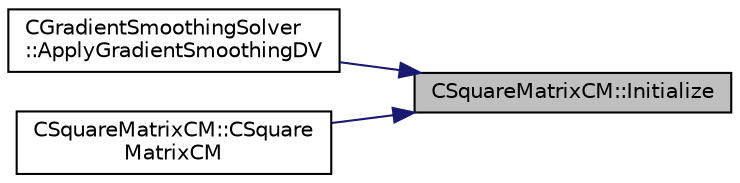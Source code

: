 digraph "CSquareMatrixCM::Initialize"
{
 // LATEX_PDF_SIZE
  edge [fontname="Helvetica",fontsize="10",labelfontname="Helvetica",labelfontsize="10"];
  node [fontname="Helvetica",fontsize="10",shape=record];
  rankdir="RL";
  Node1 [label="CSquareMatrixCM::Initialize",height=0.2,width=0.4,color="black", fillcolor="grey75", style="filled", fontcolor="black",tooltip="Function, which allocates the memory for the matrix."];
  Node1 -> Node2 [dir="back",color="midnightblue",fontsize="10",style="solid",fontname="Helvetica"];
  Node2 [label="CGradientSmoothingSolver\l::ApplyGradientSmoothingDV",height=0.2,width=0.4,color="black", fillcolor="white", style="filled",URL="$classCGradientSmoothingSolver.html#a443fb04934697664cd7defae114e6ef4",tooltip="All steps required for smoothing the whole system on DV level in an iterative way."];
  Node1 -> Node3 [dir="back",color="midnightblue",fontsize="10",style="solid",fontname="Helvetica"];
  Node3 [label="CSquareMatrixCM::CSquare\lMatrixCM",height=0.2,width=0.4,color="black", fillcolor="white", style="filled",URL="$classCSquareMatrixCM.html#a31099536758a5cbe465b7869f70e7036",tooltip="Overloaded constructor, which allocates the memory to store the matrix."];
}
